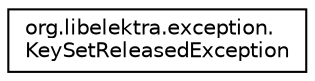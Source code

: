 digraph "Graphical Class Hierarchy"
{
 // LATEX_PDF_SIZE
  edge [fontname="Helvetica",fontsize="10",labelfontname="Helvetica",labelfontsize="10"];
  node [fontname="Helvetica",fontsize="10",shape=record];
  rankdir="LR";
  Node0 [label="org.libelektra.exception.\lKeySetReleasedException",height=0.2,width=0.4,color="black", fillcolor="white", style="filled",URL="$classorg_1_1libelektra_1_1exception_1_1KeySetReleasedException.html",tooltip="Indicates that an already released KeySet has been accessed."];
}
